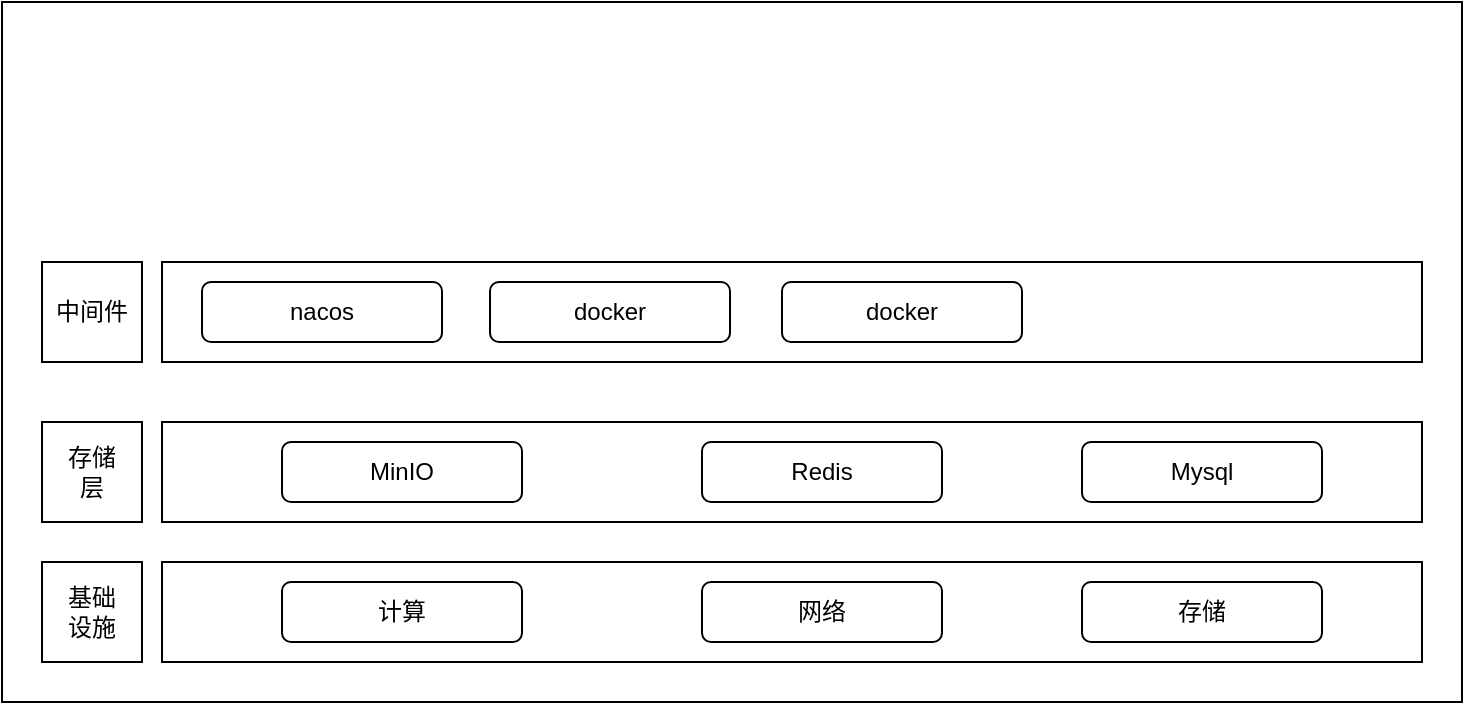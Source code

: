 <mxfile version="24.5.3" type="github">
  <diagram name="第 1 页" id="zqUAOEaz19EFo88n6Xfu">
    <mxGraphModel dx="1075" dy="464" grid="1" gridSize="10" guides="1" tooltips="1" connect="1" arrows="1" fold="1" page="1" pageScale="1" pageWidth="827" pageHeight="1169" math="0" shadow="0">
      <root>
        <mxCell id="0" />
        <mxCell id="1" parent="0" />
        <mxCell id="J7e16loEIpS3EIJHLEXg-1" value="" style="rounded=0;whiteSpace=wrap;html=1;" vertex="1" parent="1">
          <mxGeometry x="50" y="90" width="730" height="350" as="geometry" />
        </mxCell>
        <mxCell id="J7e16loEIpS3EIJHLEXg-2" value="基础&lt;div&gt;设施&lt;/div&gt;" style="rounded=0;whiteSpace=wrap;html=1;" vertex="1" parent="1">
          <mxGeometry x="70" y="370" width="50" height="50" as="geometry" />
        </mxCell>
        <mxCell id="J7e16loEIpS3EIJHLEXg-3" value="" style="rounded=0;whiteSpace=wrap;html=1;" vertex="1" parent="1">
          <mxGeometry x="130" y="370" width="630" height="50" as="geometry" />
        </mxCell>
        <mxCell id="J7e16loEIpS3EIJHLEXg-4" value="计算" style="rounded=1;whiteSpace=wrap;html=1;" vertex="1" parent="1">
          <mxGeometry x="190" y="380" width="120" height="30" as="geometry" />
        </mxCell>
        <mxCell id="J7e16loEIpS3EIJHLEXg-5" value="网络" style="rounded=1;whiteSpace=wrap;html=1;" vertex="1" parent="1">
          <mxGeometry x="400" y="380" width="120" height="30" as="geometry" />
        </mxCell>
        <mxCell id="J7e16loEIpS3EIJHLEXg-6" value="存储" style="rounded=1;whiteSpace=wrap;html=1;" vertex="1" parent="1">
          <mxGeometry x="590" y="380" width="120" height="30" as="geometry" />
        </mxCell>
        <mxCell id="J7e16loEIpS3EIJHLEXg-7" value="存储&lt;div&gt;层&lt;/div&gt;" style="rounded=0;whiteSpace=wrap;html=1;" vertex="1" parent="1">
          <mxGeometry x="70" y="300" width="50" height="50" as="geometry" />
        </mxCell>
        <mxCell id="J7e16loEIpS3EIJHLEXg-8" value="" style="rounded=0;whiteSpace=wrap;html=1;" vertex="1" parent="1">
          <mxGeometry x="130" y="300" width="630" height="50" as="geometry" />
        </mxCell>
        <mxCell id="J7e16loEIpS3EIJHLEXg-9" value="MinIO" style="rounded=1;whiteSpace=wrap;html=1;" vertex="1" parent="1">
          <mxGeometry x="190" y="310" width="120" height="30" as="geometry" />
        </mxCell>
        <mxCell id="J7e16loEIpS3EIJHLEXg-10" value="Redis" style="rounded=1;whiteSpace=wrap;html=1;" vertex="1" parent="1">
          <mxGeometry x="400" y="310" width="120" height="30" as="geometry" />
        </mxCell>
        <mxCell id="J7e16loEIpS3EIJHLEXg-11" value="Mysql" style="rounded=1;whiteSpace=wrap;html=1;" vertex="1" parent="1">
          <mxGeometry x="590" y="310" width="120" height="30" as="geometry" />
        </mxCell>
        <mxCell id="J7e16loEIpS3EIJHLEXg-12" value="中间件" style="rounded=0;whiteSpace=wrap;html=1;" vertex="1" parent="1">
          <mxGeometry x="70" y="220" width="50" height="50" as="geometry" />
        </mxCell>
        <mxCell id="J7e16loEIpS3EIJHLEXg-13" value="" style="rounded=0;whiteSpace=wrap;html=1;" vertex="1" parent="1">
          <mxGeometry x="130" y="220" width="630" height="50" as="geometry" />
        </mxCell>
        <mxCell id="J7e16loEIpS3EIJHLEXg-14" value="nacos" style="rounded=1;whiteSpace=wrap;html=1;" vertex="1" parent="1">
          <mxGeometry x="150" y="230" width="120" height="30" as="geometry" />
        </mxCell>
        <mxCell id="J7e16loEIpS3EIJHLEXg-15" value="docker" style="rounded=1;whiteSpace=wrap;html=1;" vertex="1" parent="1">
          <mxGeometry x="294" y="230" width="120" height="30" as="geometry" />
        </mxCell>
        <mxCell id="J7e16loEIpS3EIJHLEXg-16" value="docker" style="rounded=1;whiteSpace=wrap;html=1;" vertex="1" parent="1">
          <mxGeometry x="440" y="230" width="120" height="30" as="geometry" />
        </mxCell>
      </root>
    </mxGraphModel>
  </diagram>
</mxfile>
